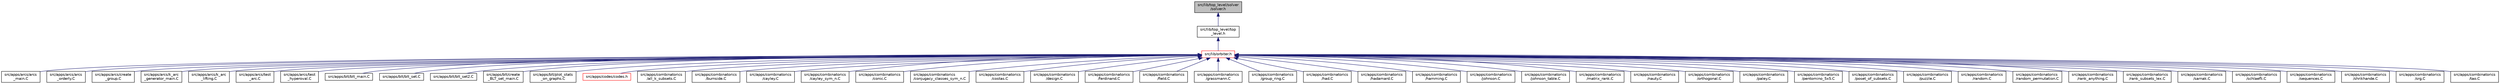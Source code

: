 digraph "src/lib/top_level/solver/solver.h"
{
  edge [fontname="Helvetica",fontsize="10",labelfontname="Helvetica",labelfontsize="10"];
  node [fontname="Helvetica",fontsize="10",shape=record];
  Node1 [label="src/lib/top_level/solver\l/solver.h",height=0.2,width=0.4,color="black", fillcolor="grey75", style="filled", fontcolor="black"];
  Node1 -> Node2 [dir="back",color="midnightblue",fontsize="10",style="solid",fontname="Helvetica"];
  Node2 [label="src/lib/top_level/top\l_level.h",height=0.2,width=0.4,color="black", fillcolor="white", style="filled",URL="$d8/d96/top__level_8h.html"];
  Node2 -> Node3 [dir="back",color="midnightblue",fontsize="10",style="solid",fontname="Helvetica"];
  Node3 [label="src/lib/orbiter.h",height=0.2,width=0.4,color="red", fillcolor="white", style="filled",URL="$da/d3b/orbiter_8h.html"];
  Node3 -> Node4 [dir="back",color="midnightblue",fontsize="10",style="solid",fontname="Helvetica"];
  Node4 [label="src/apps/arcs/arcs\l_main.C",height=0.2,width=0.4,color="black", fillcolor="white", style="filled",URL="$d7/dd5/arcs__main_8_c.html"];
  Node3 -> Node5 [dir="back",color="midnightblue",fontsize="10",style="solid",fontname="Helvetica"];
  Node5 [label="src/apps/arcs/arcs\l_orderly.C",height=0.2,width=0.4,color="black", fillcolor="white", style="filled",URL="$d5/d9e/arcs__orderly_8_c.html"];
  Node3 -> Node6 [dir="back",color="midnightblue",fontsize="10",style="solid",fontname="Helvetica"];
  Node6 [label="src/apps/arcs/create\l_group.C",height=0.2,width=0.4,color="black", fillcolor="white", style="filled",URL="$d1/d9e/create__group_8_c.html"];
  Node3 -> Node7 [dir="back",color="midnightblue",fontsize="10",style="solid",fontname="Helvetica"];
  Node7 [label="src/apps/arcs/k_arc\l_generator_main.C",height=0.2,width=0.4,color="black", fillcolor="white", style="filled",URL="$d6/d01/k__arc__generator__main_8_c.html"];
  Node3 -> Node8 [dir="back",color="midnightblue",fontsize="10",style="solid",fontname="Helvetica"];
  Node8 [label="src/apps/arcs/k_arc\l_lifting.C",height=0.2,width=0.4,color="black", fillcolor="white", style="filled",URL="$d2/dd6/k__arc__lifting_8_c.html"];
  Node3 -> Node9 [dir="back",color="midnightblue",fontsize="10",style="solid",fontname="Helvetica"];
  Node9 [label="src/apps/arcs/test\l_arc.C",height=0.2,width=0.4,color="black", fillcolor="white", style="filled",URL="$dd/d36/test__arc_8_c.html"];
  Node3 -> Node10 [dir="back",color="midnightblue",fontsize="10",style="solid",fontname="Helvetica"];
  Node10 [label="src/apps/arcs/test\l_hyperoval.C",height=0.2,width=0.4,color="black", fillcolor="white", style="filled",URL="$db/d67/test__hyperoval_8_c.html"];
  Node3 -> Node11 [dir="back",color="midnightblue",fontsize="10",style="solid",fontname="Helvetica"];
  Node11 [label="src/apps/blt/blt_main.C",height=0.2,width=0.4,color="black", fillcolor="white", style="filled",URL="$d1/d5e/blt__main_8_c.html"];
  Node3 -> Node12 [dir="back",color="midnightblue",fontsize="10",style="solid",fontname="Helvetica"];
  Node12 [label="src/apps/blt/blt_set.C",height=0.2,width=0.4,color="black", fillcolor="white", style="filled",URL="$d9/d10/blt__set_8_c.html"];
  Node3 -> Node13 [dir="back",color="midnightblue",fontsize="10",style="solid",fontname="Helvetica"];
  Node13 [label="src/apps/blt/blt_set2.C",height=0.2,width=0.4,color="black", fillcolor="white", style="filled",URL="$d1/d45/blt__set2_8_c.html"];
  Node3 -> Node14 [dir="back",color="midnightblue",fontsize="10",style="solid",fontname="Helvetica"];
  Node14 [label="src/apps/blt/create\l_BLT_set_main.C",height=0.2,width=0.4,color="black", fillcolor="white", style="filled",URL="$d7/d1c/create___b_l_t__set__main_8_c.html"];
  Node3 -> Node15 [dir="back",color="midnightblue",fontsize="10",style="solid",fontname="Helvetica"];
  Node15 [label="src/apps/blt/plot_stats\l_on_graphs.C",height=0.2,width=0.4,color="black", fillcolor="white", style="filled",URL="$d6/d80/plot__stats__on__graphs_8_c.html"];
  Node3 -> Node16 [dir="back",color="midnightblue",fontsize="10",style="solid",fontname="Helvetica"];
  Node16 [label="src/apps/codes/codes.h",height=0.2,width=0.4,color="red", fillcolor="white", style="filled",URL="$d2/d11/codes_8h.html"];
  Node3 -> Node19 [dir="back",color="midnightblue",fontsize="10",style="solid",fontname="Helvetica"];
  Node19 [label="src/apps/combinatorics\l/all_k_subsets.C",height=0.2,width=0.4,color="black", fillcolor="white", style="filled",URL="$df/d31/all__k__subsets_8_c.html"];
  Node3 -> Node20 [dir="back",color="midnightblue",fontsize="10",style="solid",fontname="Helvetica"];
  Node20 [label="src/apps/combinatorics\l/burnside.C",height=0.2,width=0.4,color="black", fillcolor="white", style="filled",URL="$da/da3/burnside_8_c.html"];
  Node3 -> Node21 [dir="back",color="midnightblue",fontsize="10",style="solid",fontname="Helvetica"];
  Node21 [label="src/apps/combinatorics\l/cayley.C",height=0.2,width=0.4,color="black", fillcolor="white", style="filled",URL="$da/d82/cayley_8_c.html"];
  Node3 -> Node22 [dir="back",color="midnightblue",fontsize="10",style="solid",fontname="Helvetica"];
  Node22 [label="src/apps/combinatorics\l/cayley_sym_n.C",height=0.2,width=0.4,color="black", fillcolor="white", style="filled",URL="$d9/df3/cayley__sym__n_8_c.html"];
  Node3 -> Node23 [dir="back",color="midnightblue",fontsize="10",style="solid",fontname="Helvetica"];
  Node23 [label="src/apps/combinatorics\l/conic.C",height=0.2,width=0.4,color="black", fillcolor="white", style="filled",URL="$d4/de8/conic_8_c.html"];
  Node3 -> Node24 [dir="back",color="midnightblue",fontsize="10",style="solid",fontname="Helvetica"];
  Node24 [label="src/apps/combinatorics\l/conjugacy_classes_sym_n.C",height=0.2,width=0.4,color="black", fillcolor="white", style="filled",URL="$d7/de5/conjugacy__classes__sym__n_8_c.html"];
  Node3 -> Node25 [dir="back",color="midnightblue",fontsize="10",style="solid",fontname="Helvetica"];
  Node25 [label="src/apps/combinatorics\l/costas.C",height=0.2,width=0.4,color="black", fillcolor="white", style="filled",URL="$d6/d90/costas_8_c.html"];
  Node3 -> Node26 [dir="back",color="midnightblue",fontsize="10",style="solid",fontname="Helvetica"];
  Node26 [label="src/apps/combinatorics\l/design.C",height=0.2,width=0.4,color="black", fillcolor="white", style="filled",URL="$d9/dc2/apps_2combinatorics_2design_8_c.html"];
  Node3 -> Node27 [dir="back",color="midnightblue",fontsize="10",style="solid",fontname="Helvetica"];
  Node27 [label="src/apps/combinatorics\l/ferdinand.C",height=0.2,width=0.4,color="black", fillcolor="white", style="filled",URL="$da/df3/ferdinand_8_c.html"];
  Node3 -> Node28 [dir="back",color="midnightblue",fontsize="10",style="solid",fontname="Helvetica"];
  Node28 [label="src/apps/combinatorics\l/field.C",height=0.2,width=0.4,color="black", fillcolor="white", style="filled",URL="$da/d6d/field_8_c.html"];
  Node3 -> Node29 [dir="back",color="midnightblue",fontsize="10",style="solid",fontname="Helvetica"];
  Node29 [label="src/apps/combinatorics\l/grassmann.C",height=0.2,width=0.4,color="black", fillcolor="white", style="filled",URL="$dd/d33/apps_2combinatorics_2grassmann_8_c.html"];
  Node3 -> Node30 [dir="back",color="midnightblue",fontsize="10",style="solid",fontname="Helvetica"];
  Node30 [label="src/apps/combinatorics\l/group_ring.C",height=0.2,width=0.4,color="black", fillcolor="white", style="filled",URL="$d0/d87/group__ring_8_c.html"];
  Node3 -> Node31 [dir="back",color="midnightblue",fontsize="10",style="solid",fontname="Helvetica"];
  Node31 [label="src/apps/combinatorics\l/had.C",height=0.2,width=0.4,color="black", fillcolor="white", style="filled",URL="$d0/d4d/had_8_c.html"];
  Node3 -> Node32 [dir="back",color="midnightblue",fontsize="10",style="solid",fontname="Helvetica"];
  Node32 [label="src/apps/combinatorics\l/hadamard.C",height=0.2,width=0.4,color="black", fillcolor="white", style="filled",URL="$dd/d1d/hadamard_8_c.html"];
  Node3 -> Node33 [dir="back",color="midnightblue",fontsize="10",style="solid",fontname="Helvetica"];
  Node33 [label="src/apps/combinatorics\l/hamming.C",height=0.2,width=0.4,color="black", fillcolor="white", style="filled",URL="$de/d10/hamming_8_c.html"];
  Node3 -> Node34 [dir="back",color="midnightblue",fontsize="10",style="solid",fontname="Helvetica"];
  Node34 [label="src/apps/combinatorics\l/johnson.C",height=0.2,width=0.4,color="black", fillcolor="white", style="filled",URL="$dd/df4/johnson_8_c.html"];
  Node3 -> Node35 [dir="back",color="midnightblue",fontsize="10",style="solid",fontname="Helvetica"];
  Node35 [label="src/apps/combinatorics\l/johnson_table.C",height=0.2,width=0.4,color="black", fillcolor="white", style="filled",URL="$d4/d42/johnson__table_8_c.html"];
  Node3 -> Node36 [dir="back",color="midnightblue",fontsize="10",style="solid",fontname="Helvetica"];
  Node36 [label="src/apps/combinatorics\l/matrix_rank.C",height=0.2,width=0.4,color="black", fillcolor="white", style="filled",URL="$d8/dc9/matrix__rank_8_c.html"];
  Node3 -> Node37 [dir="back",color="midnightblue",fontsize="10",style="solid",fontname="Helvetica"];
  Node37 [label="src/apps/combinatorics\l/nauty.C",height=0.2,width=0.4,color="black", fillcolor="white", style="filled",URL="$df/d70/apps_2combinatorics_2nauty_8_c.html"];
  Node3 -> Node38 [dir="back",color="midnightblue",fontsize="10",style="solid",fontname="Helvetica"];
  Node38 [label="src/apps/combinatorics\l/orthogonal.C",height=0.2,width=0.4,color="black", fillcolor="white", style="filled",URL="$d1/d15/apps_2combinatorics_2orthogonal_8_c.html"];
  Node3 -> Node39 [dir="back",color="midnightblue",fontsize="10",style="solid",fontname="Helvetica"];
  Node39 [label="src/apps/combinatorics\l/paley.C",height=0.2,width=0.4,color="black", fillcolor="white", style="filled",URL="$d8/dae/paley_8_c.html"];
  Node3 -> Node40 [dir="back",color="midnightblue",fontsize="10",style="solid",fontname="Helvetica"];
  Node40 [label="src/apps/combinatorics\l/pentomino_5x5.C",height=0.2,width=0.4,color="black", fillcolor="white", style="filled",URL="$dc/d77/pentomino__5x5_8_c.html"];
  Node3 -> Node41 [dir="back",color="midnightblue",fontsize="10",style="solid",fontname="Helvetica"];
  Node41 [label="src/apps/combinatorics\l/poset_of_subsets.C",height=0.2,width=0.4,color="black", fillcolor="white", style="filled",URL="$da/d78/poset__of__subsets_8_c.html"];
  Node3 -> Node42 [dir="back",color="midnightblue",fontsize="10",style="solid",fontname="Helvetica"];
  Node42 [label="src/apps/combinatorics\l/puzzle.C",height=0.2,width=0.4,color="black", fillcolor="white", style="filled",URL="$d6/d12/puzzle_8_c.html"];
  Node3 -> Node43 [dir="back",color="midnightblue",fontsize="10",style="solid",fontname="Helvetica"];
  Node43 [label="src/apps/combinatorics\l/random.C",height=0.2,width=0.4,color="black", fillcolor="white", style="filled",URL="$d9/d1c/random_8_c.html"];
  Node3 -> Node44 [dir="back",color="midnightblue",fontsize="10",style="solid",fontname="Helvetica"];
  Node44 [label="src/apps/combinatorics\l/random_permutation.C",height=0.2,width=0.4,color="black", fillcolor="white", style="filled",URL="$df/dfe/random__permutation_8_c.html"];
  Node3 -> Node45 [dir="back",color="midnightblue",fontsize="10",style="solid",fontname="Helvetica"];
  Node45 [label="src/apps/combinatorics\l/rank_anything.C",height=0.2,width=0.4,color="black", fillcolor="white", style="filled",URL="$df/d47/rank__anything_8_c.html"];
  Node3 -> Node46 [dir="back",color="midnightblue",fontsize="10",style="solid",fontname="Helvetica"];
  Node46 [label="src/apps/combinatorics\l/rank_subsets_lex.C",height=0.2,width=0.4,color="black", fillcolor="white", style="filled",URL="$dc/d91/rank__subsets__lex_8_c.html"];
  Node3 -> Node47 [dir="back",color="midnightblue",fontsize="10",style="solid",fontname="Helvetica"];
  Node47 [label="src/apps/combinatorics\l/sarnak.C",height=0.2,width=0.4,color="black", fillcolor="white", style="filled",URL="$dd/d24/sarnak_8_c.html"];
  Node3 -> Node48 [dir="back",color="midnightblue",fontsize="10",style="solid",fontname="Helvetica"];
  Node48 [label="src/apps/combinatorics\l/schlaefli.C",height=0.2,width=0.4,color="black", fillcolor="white", style="filled",URL="$dc/d9d/schlaefli_8_c.html"];
  Node3 -> Node49 [dir="back",color="midnightblue",fontsize="10",style="solid",fontname="Helvetica"];
  Node49 [label="src/apps/combinatorics\l/sequences.C",height=0.2,width=0.4,color="black", fillcolor="white", style="filled",URL="$d0/df9/sequences_8_c.html"];
  Node3 -> Node50 [dir="back",color="midnightblue",fontsize="10",style="solid",fontname="Helvetica"];
  Node50 [label="src/apps/combinatorics\l/shrikhande.C",height=0.2,width=0.4,color="black", fillcolor="white", style="filled",URL="$d0/d7a/shrikhande_8_c.html"];
  Node3 -> Node51 [dir="back",color="midnightblue",fontsize="10",style="solid",fontname="Helvetica"];
  Node51 [label="src/apps/combinatorics\l/srg.C",height=0.2,width=0.4,color="black", fillcolor="white", style="filled",URL="$d4/db8/srg_8_c.html"];
  Node3 -> Node52 [dir="back",color="midnightblue",fontsize="10",style="solid",fontname="Helvetica"];
  Node52 [label="src/apps/combinatorics\l/tao.C",height=0.2,width=0.4,color="black", fillcolor="white", style="filled",URL="$d7/db9/tao_8_c.html"];
}
